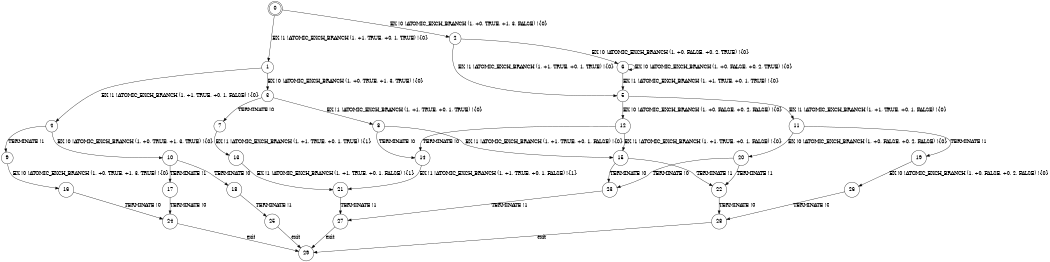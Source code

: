 digraph BCG {
size = "7, 10.5";
center = TRUE;
node [shape = circle];
0 [peripheries = 2];
0 -> 1 [label = "EX !1 !ATOMIC_EXCH_BRANCH (1, +1, TRUE, +0, 1, TRUE) !{0}"];
0 -> 2 [label = "EX !0 !ATOMIC_EXCH_BRANCH (1, +0, TRUE, +1, 3, FALSE) !{0}"];
1 -> 3 [label = "EX !0 !ATOMIC_EXCH_BRANCH (1, +0, TRUE, +1, 3, TRUE) !{0}"];
1 -> 4 [label = "EX !1 !ATOMIC_EXCH_BRANCH (1, +1, TRUE, +0, 1, FALSE) !{0}"];
2 -> 5 [label = "EX !1 !ATOMIC_EXCH_BRANCH (1, +1, TRUE, +0, 1, TRUE) !{0}"];
2 -> 6 [label = "EX !0 !ATOMIC_EXCH_BRANCH (1, +0, FALSE, +0, 2, TRUE) !{0}"];
3 -> 7 [label = "TERMINATE !0"];
3 -> 8 [label = "EX !1 !ATOMIC_EXCH_BRANCH (1, +1, TRUE, +0, 1, TRUE) !{0}"];
4 -> 9 [label = "TERMINATE !1"];
4 -> 10 [label = "EX !0 !ATOMIC_EXCH_BRANCH (1, +0, TRUE, +1, 3, TRUE) !{0}"];
5 -> 11 [label = "EX !1 !ATOMIC_EXCH_BRANCH (1, +1, TRUE, +0, 1, FALSE) !{0}"];
5 -> 12 [label = "EX !0 !ATOMIC_EXCH_BRANCH (1, +0, FALSE, +0, 2, FALSE) !{0}"];
6 -> 5 [label = "EX !1 !ATOMIC_EXCH_BRANCH (1, +1, TRUE, +0, 1, TRUE) !{0}"];
6 -> 6 [label = "EX !0 !ATOMIC_EXCH_BRANCH (1, +0, FALSE, +0, 2, TRUE) !{0}"];
7 -> 13 [label = "EX !1 !ATOMIC_EXCH_BRANCH (1, +1, TRUE, +0, 1, TRUE) !{1}"];
8 -> 14 [label = "TERMINATE !0"];
8 -> 15 [label = "EX !1 !ATOMIC_EXCH_BRANCH (1, +1, TRUE, +0, 1, FALSE) !{0}"];
9 -> 16 [label = "EX !0 !ATOMIC_EXCH_BRANCH (1, +0, TRUE, +1, 3, TRUE) !{0}"];
10 -> 17 [label = "TERMINATE !1"];
10 -> 18 [label = "TERMINATE !0"];
11 -> 19 [label = "TERMINATE !1"];
11 -> 20 [label = "EX !0 !ATOMIC_EXCH_BRANCH (1, +0, FALSE, +0, 2, FALSE) !{0}"];
12 -> 14 [label = "TERMINATE !0"];
12 -> 15 [label = "EX !1 !ATOMIC_EXCH_BRANCH (1, +1, TRUE, +0, 1, FALSE) !{0}"];
13 -> 21 [label = "EX !1 !ATOMIC_EXCH_BRANCH (1, +1, TRUE, +0, 1, FALSE) !{1}"];
14 -> 21 [label = "EX !1 !ATOMIC_EXCH_BRANCH (1, +1, TRUE, +0, 1, FALSE) !{1}"];
15 -> 22 [label = "TERMINATE !1"];
15 -> 23 [label = "TERMINATE !0"];
16 -> 24 [label = "TERMINATE !0"];
17 -> 24 [label = "TERMINATE !0"];
18 -> 25 [label = "TERMINATE !1"];
19 -> 26 [label = "EX !0 !ATOMIC_EXCH_BRANCH (1, +0, FALSE, +0, 2, FALSE) !{0}"];
20 -> 22 [label = "TERMINATE !1"];
20 -> 23 [label = "TERMINATE !0"];
21 -> 27 [label = "TERMINATE !1"];
22 -> 28 [label = "TERMINATE !0"];
23 -> 27 [label = "TERMINATE !1"];
24 -> 29 [label = "exit"];
25 -> 29 [label = "exit"];
26 -> 28 [label = "TERMINATE !0"];
27 -> 29 [label = "exit"];
28 -> 29 [label = "exit"];
}
